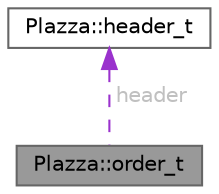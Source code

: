 digraph "Plazza::order_t"
{
 // LATEX_PDF_SIZE
  bgcolor="transparent";
  edge [fontname=Helvetica,fontsize=10,labelfontname=Helvetica,labelfontsize=10];
  node [fontname=Helvetica,fontsize=10,shape=box,height=0.2,width=0.4];
  Node1 [id="Node000001",label="Plazza::order_t",height=0.2,width=0.4,color="gray40", fillcolor="grey60", style="filled", fontcolor="black",tooltip="Structure representing an order message."];
  Node2 -> Node1 [id="edge1_Node000001_Node000002",dir="back",color="darkorchid3",style="dashed",tooltip=" ",label=" header",fontcolor="grey" ];
  Node2 [id="Node000002",label="Plazza::header_t",height=0.2,width=0.4,color="gray40", fillcolor="white", style="filled",URL="$structPlazza_1_1header__t.html",tooltip="Structure representing the header of a message."];
}
